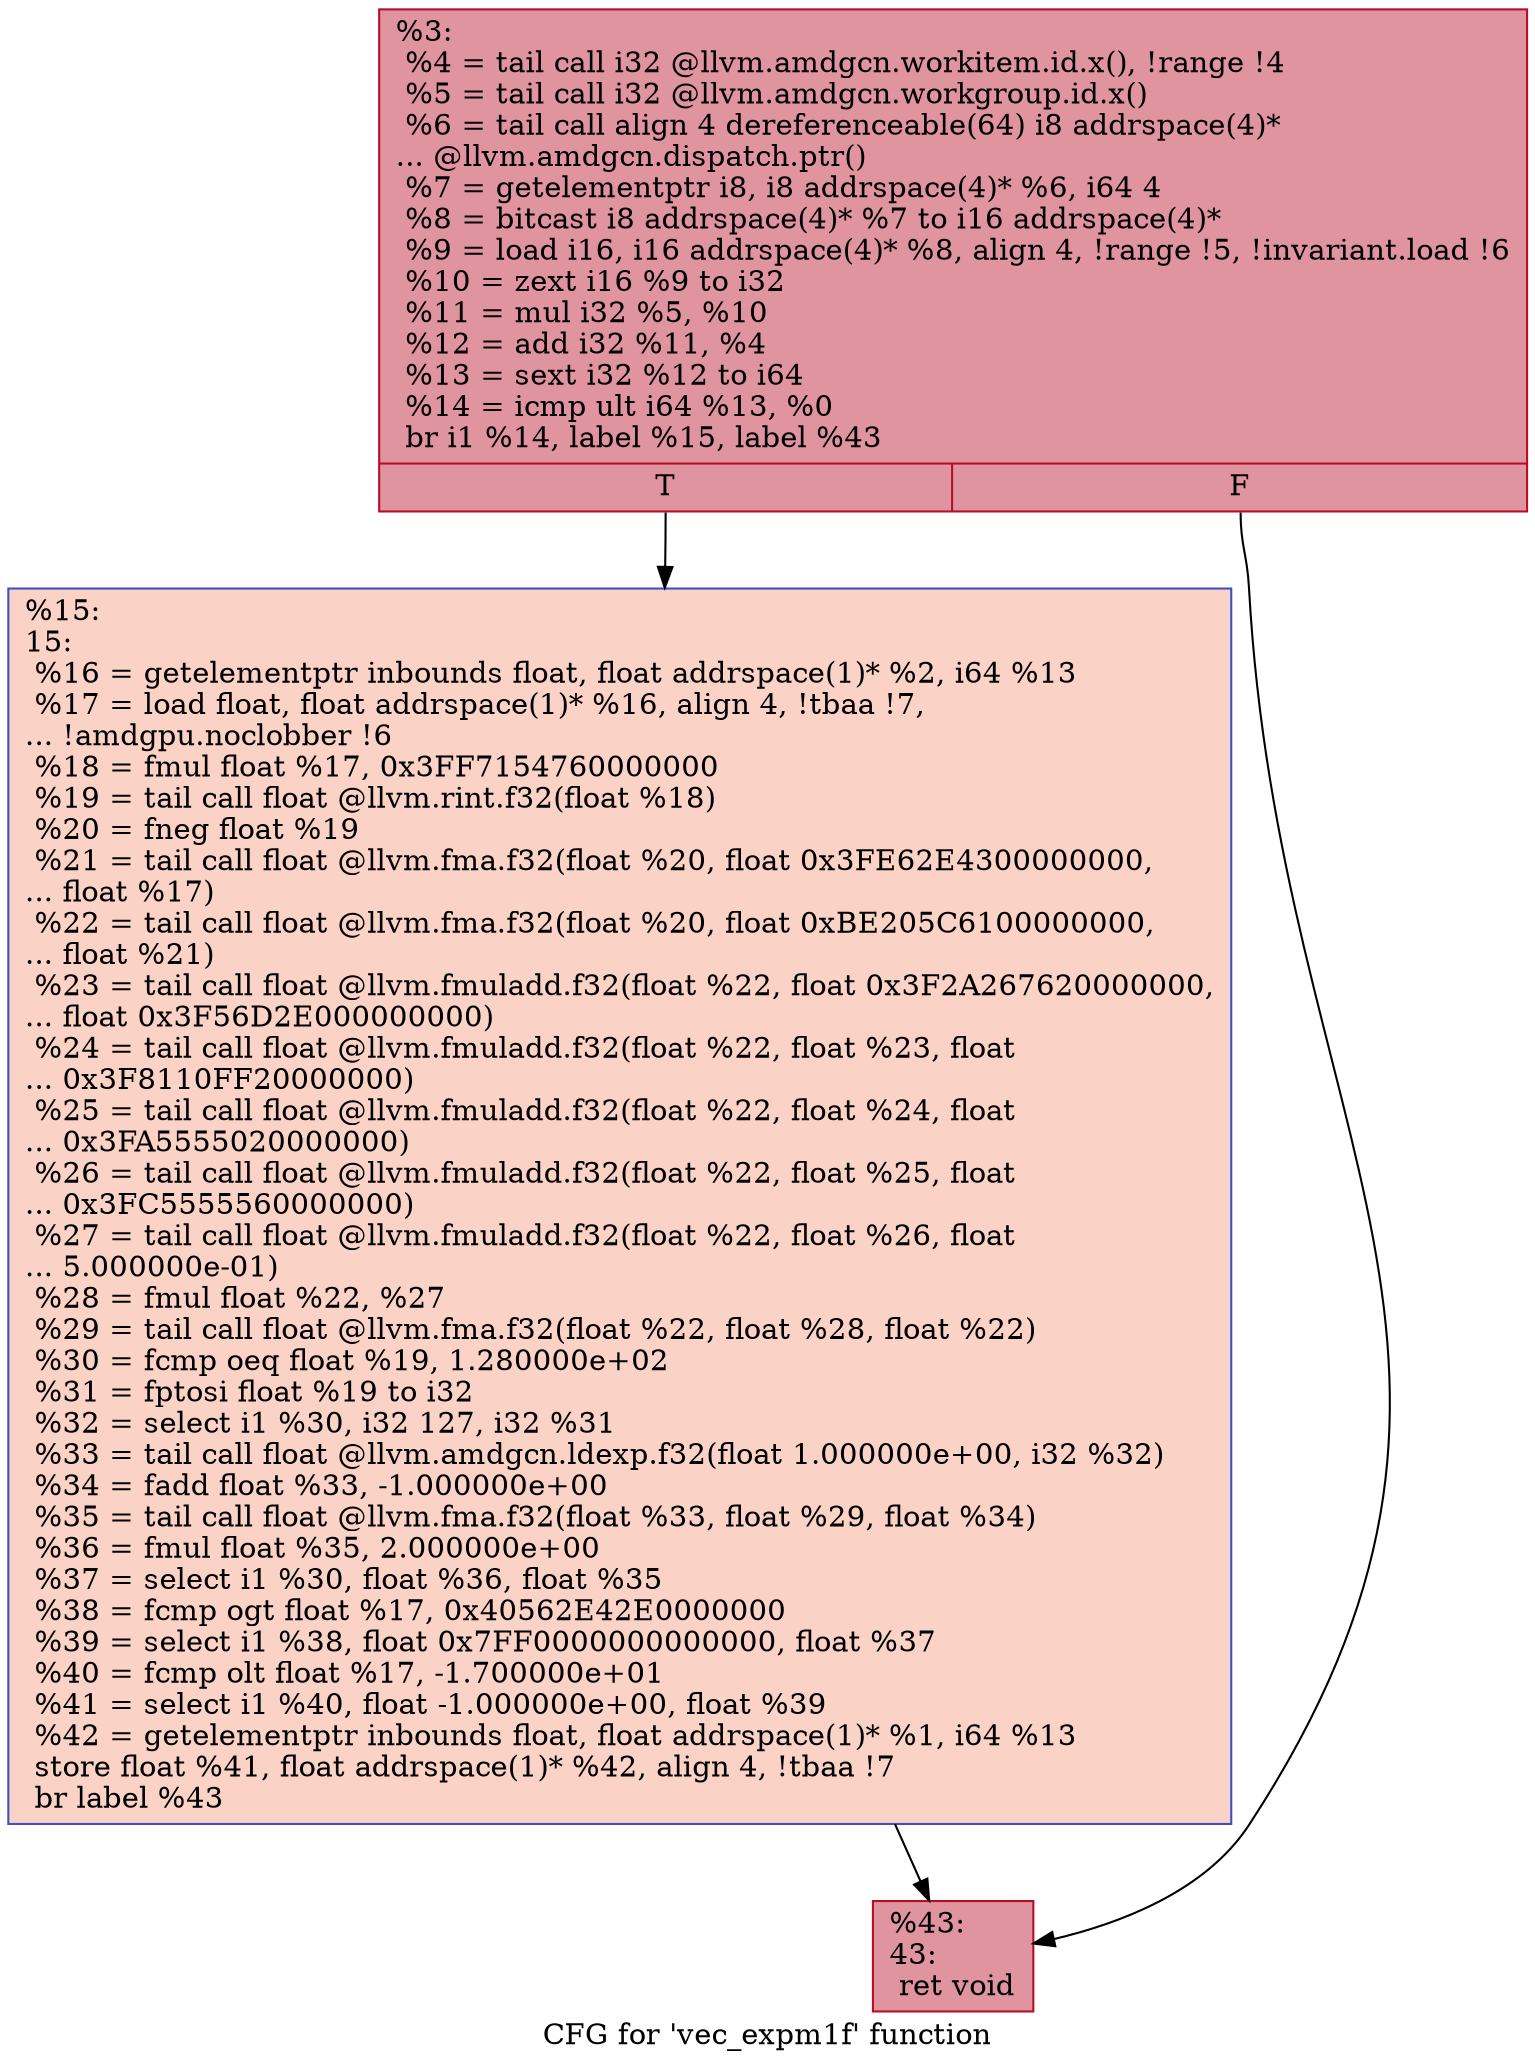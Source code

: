 digraph "CFG for 'vec_expm1f' function" {
	label="CFG for 'vec_expm1f' function";

	Node0x588b810 [shape=record,color="#b70d28ff", style=filled, fillcolor="#b70d2870",label="{%3:\l  %4 = tail call i32 @llvm.amdgcn.workitem.id.x(), !range !4\l  %5 = tail call i32 @llvm.amdgcn.workgroup.id.x()\l  %6 = tail call align 4 dereferenceable(64) i8 addrspace(4)*\l... @llvm.amdgcn.dispatch.ptr()\l  %7 = getelementptr i8, i8 addrspace(4)* %6, i64 4\l  %8 = bitcast i8 addrspace(4)* %7 to i16 addrspace(4)*\l  %9 = load i16, i16 addrspace(4)* %8, align 4, !range !5, !invariant.load !6\l  %10 = zext i16 %9 to i32\l  %11 = mul i32 %5, %10\l  %12 = add i32 %11, %4\l  %13 = sext i32 %12 to i64\l  %14 = icmp ult i64 %13, %0\l  br i1 %14, label %15, label %43\l|{<s0>T|<s1>F}}"];
	Node0x588b810:s0 -> Node0x588c5b0;
	Node0x588b810:s1 -> Node0x588d820;
	Node0x588c5b0 [shape=record,color="#3d50c3ff", style=filled, fillcolor="#f59c7d70",label="{%15:\l15:                                               \l  %16 = getelementptr inbounds float, float addrspace(1)* %2, i64 %13\l  %17 = load float, float addrspace(1)* %16, align 4, !tbaa !7,\l... !amdgpu.noclobber !6\l  %18 = fmul float %17, 0x3FF7154760000000\l  %19 = tail call float @llvm.rint.f32(float %18)\l  %20 = fneg float %19\l  %21 = tail call float @llvm.fma.f32(float %20, float 0x3FE62E4300000000,\l... float %17)\l  %22 = tail call float @llvm.fma.f32(float %20, float 0xBE205C6100000000,\l... float %21)\l  %23 = tail call float @llvm.fmuladd.f32(float %22, float 0x3F2A267620000000,\l... float 0x3F56D2E000000000)\l  %24 = tail call float @llvm.fmuladd.f32(float %22, float %23, float\l... 0x3F8110FF20000000)\l  %25 = tail call float @llvm.fmuladd.f32(float %22, float %24, float\l... 0x3FA5555020000000)\l  %26 = tail call float @llvm.fmuladd.f32(float %22, float %25, float\l... 0x3FC5555560000000)\l  %27 = tail call float @llvm.fmuladd.f32(float %22, float %26, float\l... 5.000000e-01)\l  %28 = fmul float %22, %27\l  %29 = tail call float @llvm.fma.f32(float %22, float %28, float %22)\l  %30 = fcmp oeq float %19, 1.280000e+02\l  %31 = fptosi float %19 to i32\l  %32 = select i1 %30, i32 127, i32 %31\l  %33 = tail call float @llvm.amdgcn.ldexp.f32(float 1.000000e+00, i32 %32)\l  %34 = fadd float %33, -1.000000e+00\l  %35 = tail call float @llvm.fma.f32(float %33, float %29, float %34)\l  %36 = fmul float %35, 2.000000e+00\l  %37 = select i1 %30, float %36, float %35\l  %38 = fcmp ogt float %17, 0x40562E42E0000000\l  %39 = select i1 %38, float 0x7FF0000000000000, float %37\l  %40 = fcmp olt float %17, -1.700000e+01\l  %41 = select i1 %40, float -1.000000e+00, float %39\l  %42 = getelementptr inbounds float, float addrspace(1)* %1, i64 %13\l  store float %41, float addrspace(1)* %42, align 4, !tbaa !7\l  br label %43\l}"];
	Node0x588c5b0 -> Node0x588d820;
	Node0x588d820 [shape=record,color="#b70d28ff", style=filled, fillcolor="#b70d2870",label="{%43:\l43:                                               \l  ret void\l}"];
}
